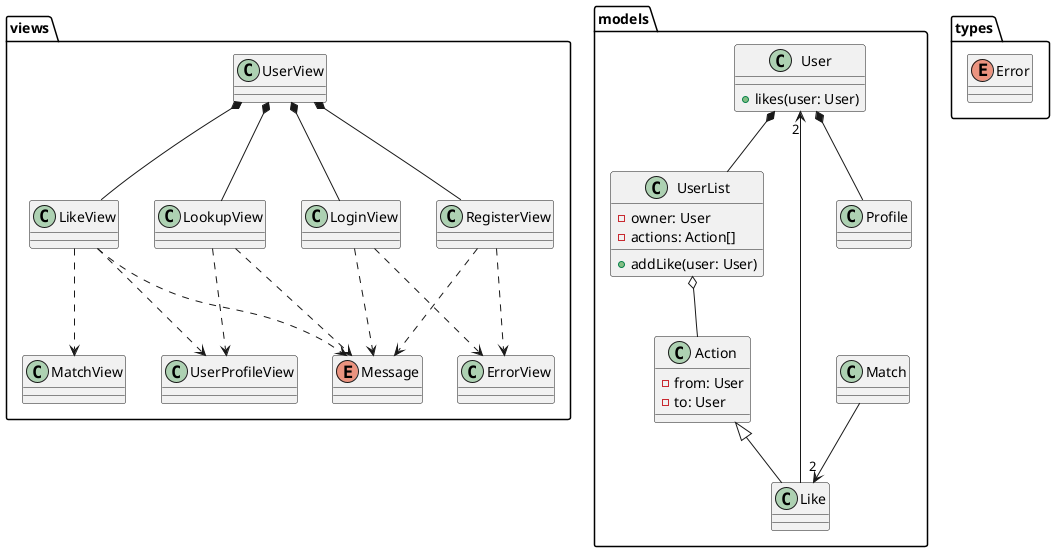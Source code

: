 @startuml

namespace views {
  class UserView {}
  class RegisterView {}
  class LoginView {}
  class LookupView {}
  class LikeView {}
  class MatchView {}
  ' class DismissView {}
  class ErrorView {}
  class UserProfileView {}

  enum Message {}

  UserView *-- LookupView
  UserView *-- LikeView
  ' UserView *-- DismissView
  UserView *-- RegisterView
  UserView *-- LoginView

  RegisterView ..> ErrorView
  RegisterView ..> Message

  LoginView ..> Message
  LoginView ..> ErrorView

  LookupView ..> UserProfileView
  LookupView ..> Message

  LikeView ..> UserProfileView
  LikeView ..> MatchView
  LikeView ..> Message

}

' namespace controllers {
'   abstract Controller
'   class RegisterController {}
'   class LoginController {}
'   class LookupController {}
'   class LikeController {}
'   class MatchController {}

'   RegisterController -up-|> Controller
'   LoginController -up-|> Controller
'   LookupController -up-|> Controller
'   LikeController -up-|> Controller
'   LikeController *-- MatchController
' }

namespace models {
  class User {
    + likes(user: User)
  }
  class Profile {}
  class UserList {
    - owner: User
    - actions: Action[]
    + addLike(user: User)
  }
  class Action {
    - from: User
    - to: User
  }
  class Like extends Action {

  }
  ' class Dismiss {}
  class Match {}

  User *-- Profile
  User *-- UserList
  UserList o-- Action

  Like --> "2" User
  Match --> "2" Like

  ' User *-- Profile
  ' ActionList *-- User
  ' ActionList o-- "N" Action
  ' Like -up-|> Action
  ' Match o-- "2" User
  ' Match --> "2" Like


}

namespace types {
  enum Error {}
}
@enduml